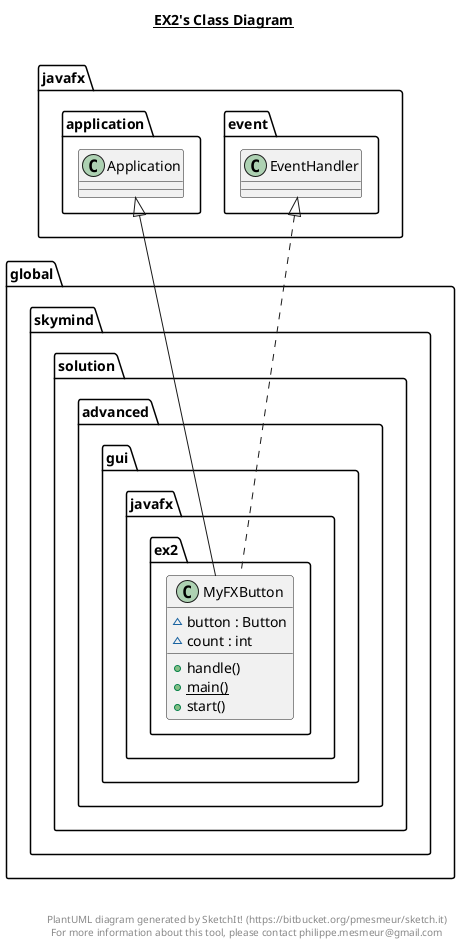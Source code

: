 @startuml

title __EX2's Class Diagram__\n

  namespace global.skymind {
    namespace solution.advanced.gui.javafx.ex2 {
      class global.skymind.solution.advanced.gui.javafx.ex2.MyFXButton {
          ~ button : Button
          ~ count : int
          + handle()
          {static} + main()
          + start()
      }
    }
  }
  

  global.skymind.solution.advanced.gui.javafx.ex2.MyFXButton .up.|> javafx.event.EventHandler
  global.skymind.solution.advanced.gui.javafx.ex2.MyFXButton -up-|> javafx.application.Application


right footer


PlantUML diagram generated by SketchIt! (https://bitbucket.org/pmesmeur/sketch.it)
For more information about this tool, please contact philippe.mesmeur@gmail.com
endfooter

@enduml
